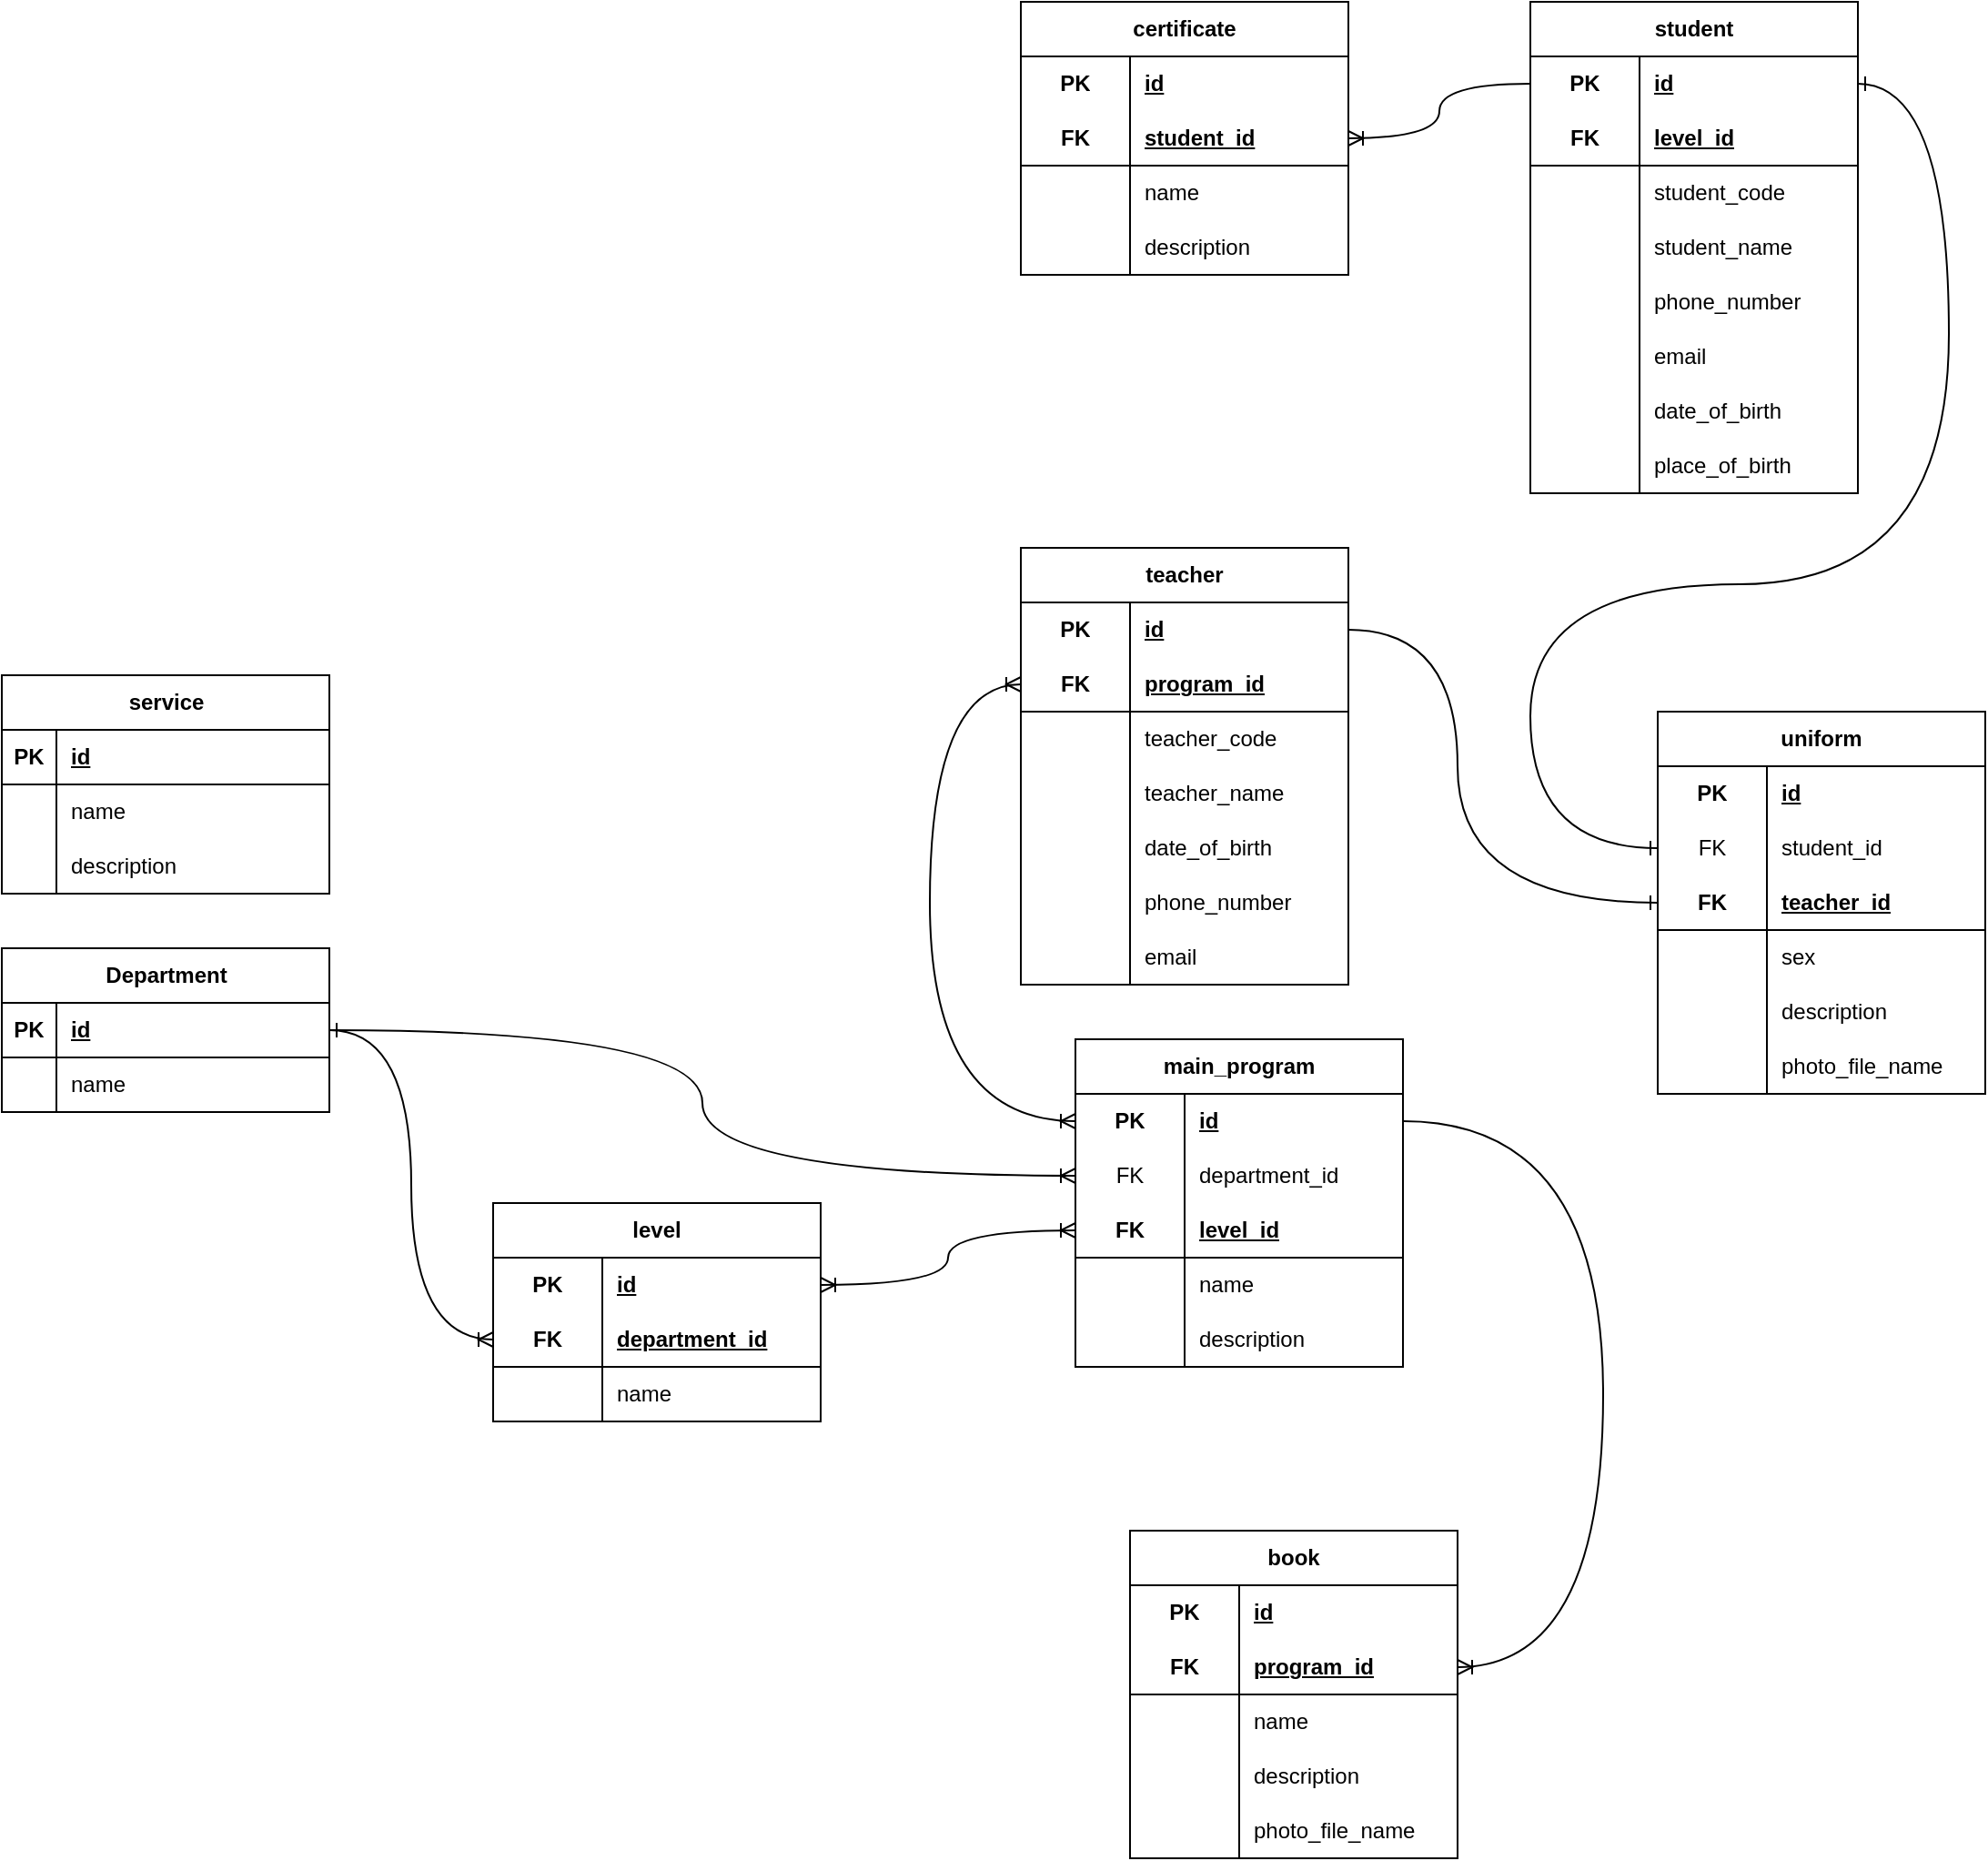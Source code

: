 <mxfile version="21.6.8" type="device">
  <diagram name="Page-1" id="y0yz9DbKpWR77viujBq3">
    <mxGraphModel dx="880" dy="1632" grid="1" gridSize="10" guides="1" tooltips="1" connect="1" arrows="1" fold="1" page="1" pageScale="1" pageWidth="850" pageHeight="1100" background="none" math="0" shadow="0">
      <root>
        <mxCell id="0" />
        <mxCell id="1" parent="0" />
        <mxCell id="EQfJL6m2BL5S4sJNzxss-1" value="Department" style="shape=table;startSize=30;container=1;collapsible=1;childLayout=tableLayout;fixedRows=1;rowLines=0;fontStyle=1;align=center;resizeLast=1;html=1;" parent="1" vertex="1">
          <mxGeometry x="30" y="120" width="180" height="90" as="geometry" />
        </mxCell>
        <mxCell id="EQfJL6m2BL5S4sJNzxss-2" value="" style="shape=tableRow;horizontal=0;startSize=0;swimlaneHead=0;swimlaneBody=0;fillColor=none;collapsible=0;dropTarget=0;points=[[0,0.5],[1,0.5]];portConstraint=eastwest;top=0;left=0;right=0;bottom=1;" parent="EQfJL6m2BL5S4sJNzxss-1" vertex="1">
          <mxGeometry y="30" width="180" height="30" as="geometry" />
        </mxCell>
        <mxCell id="EQfJL6m2BL5S4sJNzxss-3" value="PK" style="shape=partialRectangle;connectable=0;fillColor=none;top=0;left=0;bottom=0;right=0;fontStyle=1;overflow=hidden;whiteSpace=wrap;html=1;" parent="EQfJL6m2BL5S4sJNzxss-2" vertex="1">
          <mxGeometry width="30" height="30" as="geometry">
            <mxRectangle width="30" height="30" as="alternateBounds" />
          </mxGeometry>
        </mxCell>
        <mxCell id="EQfJL6m2BL5S4sJNzxss-4" value="id" style="shape=partialRectangle;connectable=0;fillColor=none;top=0;left=0;bottom=0;right=0;align=left;spacingLeft=6;fontStyle=5;overflow=hidden;whiteSpace=wrap;html=1;" parent="EQfJL6m2BL5S4sJNzxss-2" vertex="1">
          <mxGeometry x="30" width="150" height="30" as="geometry">
            <mxRectangle width="150" height="30" as="alternateBounds" />
          </mxGeometry>
        </mxCell>
        <mxCell id="EQfJL6m2BL5S4sJNzxss-5" value="" style="shape=tableRow;horizontal=0;startSize=0;swimlaneHead=0;swimlaneBody=0;fillColor=none;collapsible=0;dropTarget=0;points=[[0,0.5],[1,0.5]];portConstraint=eastwest;top=0;left=0;right=0;bottom=0;" parent="EQfJL6m2BL5S4sJNzxss-1" vertex="1">
          <mxGeometry y="60" width="180" height="30" as="geometry" />
        </mxCell>
        <mxCell id="EQfJL6m2BL5S4sJNzxss-6" value="" style="shape=partialRectangle;connectable=0;fillColor=none;top=0;left=0;bottom=0;right=0;editable=1;overflow=hidden;whiteSpace=wrap;html=1;" parent="EQfJL6m2BL5S4sJNzxss-5" vertex="1">
          <mxGeometry width="30" height="30" as="geometry">
            <mxRectangle width="30" height="30" as="alternateBounds" />
          </mxGeometry>
        </mxCell>
        <mxCell id="EQfJL6m2BL5S4sJNzxss-7" value="name" style="shape=partialRectangle;connectable=0;fillColor=none;top=0;left=0;bottom=0;right=0;align=left;spacingLeft=6;overflow=hidden;whiteSpace=wrap;html=1;" parent="EQfJL6m2BL5S4sJNzxss-5" vertex="1">
          <mxGeometry x="30" width="150" height="30" as="geometry">
            <mxRectangle width="150" height="30" as="alternateBounds" />
          </mxGeometry>
        </mxCell>
        <mxCell id="EQfJL6m2BL5S4sJNzxss-14" value="level" style="shape=table;startSize=30;container=1;collapsible=1;childLayout=tableLayout;fixedRows=1;rowLines=0;fontStyle=1;align=center;resizeLast=1;html=1;whiteSpace=wrap;" parent="1" vertex="1">
          <mxGeometry x="300" y="260" width="180" height="120" as="geometry" />
        </mxCell>
        <mxCell id="EQfJL6m2BL5S4sJNzxss-15" value="" style="shape=tableRow;horizontal=0;startSize=0;swimlaneHead=0;swimlaneBody=0;fillColor=none;collapsible=0;dropTarget=0;points=[[0,0.5],[1,0.5]];portConstraint=eastwest;top=0;left=0;right=0;bottom=0;html=1;" parent="EQfJL6m2BL5S4sJNzxss-14" vertex="1">
          <mxGeometry y="30" width="180" height="30" as="geometry" />
        </mxCell>
        <mxCell id="EQfJL6m2BL5S4sJNzxss-16" value="PK" style="shape=partialRectangle;connectable=0;fillColor=none;top=0;left=0;bottom=0;right=0;fontStyle=1;overflow=hidden;html=1;whiteSpace=wrap;" parent="EQfJL6m2BL5S4sJNzxss-15" vertex="1">
          <mxGeometry width="60" height="30" as="geometry">
            <mxRectangle width="60" height="30" as="alternateBounds" />
          </mxGeometry>
        </mxCell>
        <mxCell id="EQfJL6m2BL5S4sJNzxss-17" value="id" style="shape=partialRectangle;connectable=0;fillColor=none;top=0;left=0;bottom=0;right=0;align=left;spacingLeft=6;fontStyle=5;overflow=hidden;html=1;whiteSpace=wrap;" parent="EQfJL6m2BL5S4sJNzxss-15" vertex="1">
          <mxGeometry x="60" width="120" height="30" as="geometry">
            <mxRectangle width="120" height="30" as="alternateBounds" />
          </mxGeometry>
        </mxCell>
        <mxCell id="EQfJL6m2BL5S4sJNzxss-18" value="" style="shape=tableRow;horizontal=0;startSize=0;swimlaneHead=0;swimlaneBody=0;fillColor=none;collapsible=0;dropTarget=0;points=[[0,0.5],[1,0.5]];portConstraint=eastwest;top=0;left=0;right=0;bottom=1;html=1;" parent="EQfJL6m2BL5S4sJNzxss-14" vertex="1">
          <mxGeometry y="60" width="180" height="30" as="geometry" />
        </mxCell>
        <mxCell id="EQfJL6m2BL5S4sJNzxss-19" value="FK" style="shape=partialRectangle;connectable=0;fillColor=none;top=0;left=0;bottom=0;right=0;fontStyle=1;overflow=hidden;html=1;whiteSpace=wrap;" parent="EQfJL6m2BL5S4sJNzxss-18" vertex="1">
          <mxGeometry width="60" height="30" as="geometry">
            <mxRectangle width="60" height="30" as="alternateBounds" />
          </mxGeometry>
        </mxCell>
        <mxCell id="EQfJL6m2BL5S4sJNzxss-20" value="department_id" style="shape=partialRectangle;connectable=0;fillColor=none;top=0;left=0;bottom=0;right=0;align=left;spacingLeft=6;fontStyle=5;overflow=hidden;html=1;whiteSpace=wrap;" parent="EQfJL6m2BL5S4sJNzxss-18" vertex="1">
          <mxGeometry x="60" width="120" height="30" as="geometry">
            <mxRectangle width="120" height="30" as="alternateBounds" />
          </mxGeometry>
        </mxCell>
        <mxCell id="EQfJL6m2BL5S4sJNzxss-21" value="" style="shape=tableRow;horizontal=0;startSize=0;swimlaneHead=0;swimlaneBody=0;fillColor=none;collapsible=0;dropTarget=0;points=[[0,0.5],[1,0.5]];portConstraint=eastwest;top=0;left=0;right=0;bottom=0;html=1;" parent="EQfJL6m2BL5S4sJNzxss-14" vertex="1">
          <mxGeometry y="90" width="180" height="30" as="geometry" />
        </mxCell>
        <mxCell id="EQfJL6m2BL5S4sJNzxss-22" value="" style="shape=partialRectangle;connectable=0;fillColor=none;top=0;left=0;bottom=0;right=0;editable=1;overflow=hidden;html=1;whiteSpace=wrap;" parent="EQfJL6m2BL5S4sJNzxss-21" vertex="1">
          <mxGeometry width="60" height="30" as="geometry">
            <mxRectangle width="60" height="30" as="alternateBounds" />
          </mxGeometry>
        </mxCell>
        <mxCell id="EQfJL6m2BL5S4sJNzxss-23" value="name" style="shape=partialRectangle;connectable=0;fillColor=none;top=0;left=0;bottom=0;right=0;align=left;spacingLeft=6;overflow=hidden;html=1;whiteSpace=wrap;" parent="EQfJL6m2BL5S4sJNzxss-21" vertex="1">
          <mxGeometry x="60" width="120" height="30" as="geometry">
            <mxRectangle width="120" height="30" as="alternateBounds" />
          </mxGeometry>
        </mxCell>
        <mxCell id="EQfJL6m2BL5S4sJNzxss-30" value="main_program" style="shape=table;startSize=30;container=1;collapsible=1;childLayout=tableLayout;fixedRows=1;rowLines=0;fontStyle=1;align=center;resizeLast=1;html=1;whiteSpace=wrap;" parent="1" vertex="1">
          <mxGeometry x="620" y="170" width="180" height="180" as="geometry" />
        </mxCell>
        <mxCell id="EQfJL6m2BL5S4sJNzxss-31" value="" style="shape=tableRow;horizontal=0;startSize=0;swimlaneHead=0;swimlaneBody=0;fillColor=none;collapsible=0;dropTarget=0;points=[[0,0.5],[1,0.5]];portConstraint=eastwest;top=0;left=0;right=0;bottom=0;html=1;" parent="EQfJL6m2BL5S4sJNzxss-30" vertex="1">
          <mxGeometry y="30" width="180" height="30" as="geometry" />
        </mxCell>
        <mxCell id="EQfJL6m2BL5S4sJNzxss-32" value="PK" style="shape=partialRectangle;connectable=0;fillColor=none;top=0;left=0;bottom=0;right=0;fontStyle=1;overflow=hidden;html=1;whiteSpace=wrap;" parent="EQfJL6m2BL5S4sJNzxss-31" vertex="1">
          <mxGeometry width="60" height="30" as="geometry">
            <mxRectangle width="60" height="30" as="alternateBounds" />
          </mxGeometry>
        </mxCell>
        <mxCell id="EQfJL6m2BL5S4sJNzxss-33" value="id" style="shape=partialRectangle;connectable=0;fillColor=none;top=0;left=0;bottom=0;right=0;align=left;spacingLeft=6;fontStyle=5;overflow=hidden;html=1;whiteSpace=wrap;" parent="EQfJL6m2BL5S4sJNzxss-31" vertex="1">
          <mxGeometry x="60" width="120" height="30" as="geometry">
            <mxRectangle width="120" height="30" as="alternateBounds" />
          </mxGeometry>
        </mxCell>
        <mxCell id="m1WUDTuHE96rNxxhWeQv-15" value="" style="shape=tableRow;horizontal=0;startSize=0;swimlaneHead=0;swimlaneBody=0;fillColor=none;collapsible=0;dropTarget=0;points=[[0,0.5],[1,0.5]];portConstraint=eastwest;top=0;left=0;right=0;bottom=0;" vertex="1" parent="EQfJL6m2BL5S4sJNzxss-30">
          <mxGeometry y="60" width="180" height="30" as="geometry" />
        </mxCell>
        <mxCell id="m1WUDTuHE96rNxxhWeQv-16" value="FK" style="shape=partialRectangle;connectable=0;fillColor=none;top=0;left=0;bottom=0;right=0;fontStyle=0;overflow=hidden;whiteSpace=wrap;html=1;" vertex="1" parent="m1WUDTuHE96rNxxhWeQv-15">
          <mxGeometry width="60" height="30" as="geometry">
            <mxRectangle width="60" height="30" as="alternateBounds" />
          </mxGeometry>
        </mxCell>
        <mxCell id="m1WUDTuHE96rNxxhWeQv-17" value="department_id" style="shape=partialRectangle;connectable=0;fillColor=none;top=0;left=0;bottom=0;right=0;align=left;spacingLeft=6;fontStyle=0;overflow=hidden;whiteSpace=wrap;html=1;" vertex="1" parent="m1WUDTuHE96rNxxhWeQv-15">
          <mxGeometry x="60" width="120" height="30" as="geometry">
            <mxRectangle width="120" height="30" as="alternateBounds" />
          </mxGeometry>
        </mxCell>
        <mxCell id="EQfJL6m2BL5S4sJNzxss-34" value="" style="shape=tableRow;horizontal=0;startSize=0;swimlaneHead=0;swimlaneBody=0;fillColor=none;collapsible=0;dropTarget=0;points=[[0,0.5],[1,0.5]];portConstraint=eastwest;top=0;left=0;right=0;bottom=1;html=1;" parent="EQfJL6m2BL5S4sJNzxss-30" vertex="1">
          <mxGeometry y="90" width="180" height="30" as="geometry" />
        </mxCell>
        <mxCell id="EQfJL6m2BL5S4sJNzxss-35" value="FK" style="shape=partialRectangle;connectable=0;fillColor=none;top=0;left=0;bottom=0;right=0;fontStyle=1;overflow=hidden;html=1;whiteSpace=wrap;" parent="EQfJL6m2BL5S4sJNzxss-34" vertex="1">
          <mxGeometry width="60" height="30" as="geometry">
            <mxRectangle width="60" height="30" as="alternateBounds" />
          </mxGeometry>
        </mxCell>
        <mxCell id="EQfJL6m2BL5S4sJNzxss-36" value="level_id" style="shape=partialRectangle;connectable=0;fillColor=none;top=0;left=0;bottom=0;right=0;align=left;spacingLeft=6;fontStyle=5;overflow=hidden;html=1;whiteSpace=wrap;" parent="EQfJL6m2BL5S4sJNzxss-34" vertex="1">
          <mxGeometry x="60" width="120" height="30" as="geometry">
            <mxRectangle width="120" height="30" as="alternateBounds" />
          </mxGeometry>
        </mxCell>
        <mxCell id="EQfJL6m2BL5S4sJNzxss-37" value="" style="shape=tableRow;horizontal=0;startSize=0;swimlaneHead=0;swimlaneBody=0;fillColor=none;collapsible=0;dropTarget=0;points=[[0,0.5],[1,0.5]];portConstraint=eastwest;top=0;left=0;right=0;bottom=0;html=1;" parent="EQfJL6m2BL5S4sJNzxss-30" vertex="1">
          <mxGeometry y="120" width="180" height="30" as="geometry" />
        </mxCell>
        <mxCell id="EQfJL6m2BL5S4sJNzxss-38" value="" style="shape=partialRectangle;connectable=0;fillColor=none;top=0;left=0;bottom=0;right=0;editable=1;overflow=hidden;html=1;whiteSpace=wrap;" parent="EQfJL6m2BL5S4sJNzxss-37" vertex="1">
          <mxGeometry width="60" height="30" as="geometry">
            <mxRectangle width="60" height="30" as="alternateBounds" />
          </mxGeometry>
        </mxCell>
        <mxCell id="EQfJL6m2BL5S4sJNzxss-39" value="name" style="shape=partialRectangle;connectable=0;fillColor=none;top=0;left=0;bottom=0;right=0;align=left;spacingLeft=6;overflow=hidden;html=1;whiteSpace=wrap;" parent="EQfJL6m2BL5S4sJNzxss-37" vertex="1">
          <mxGeometry x="60" width="120" height="30" as="geometry">
            <mxRectangle width="120" height="30" as="alternateBounds" />
          </mxGeometry>
        </mxCell>
        <mxCell id="EQfJL6m2BL5S4sJNzxss-40" value="" style="shape=tableRow;horizontal=0;startSize=0;swimlaneHead=0;swimlaneBody=0;fillColor=none;collapsible=0;dropTarget=0;points=[[0,0.5],[1,0.5]];portConstraint=eastwest;top=0;left=0;right=0;bottom=0;html=1;" parent="EQfJL6m2BL5S4sJNzxss-30" vertex="1">
          <mxGeometry y="150" width="180" height="30" as="geometry" />
        </mxCell>
        <mxCell id="EQfJL6m2BL5S4sJNzxss-41" value="" style="shape=partialRectangle;connectable=0;fillColor=none;top=0;left=0;bottom=0;right=0;editable=1;overflow=hidden;html=1;whiteSpace=wrap;" parent="EQfJL6m2BL5S4sJNzxss-40" vertex="1">
          <mxGeometry width="60" height="30" as="geometry">
            <mxRectangle width="60" height="30" as="alternateBounds" />
          </mxGeometry>
        </mxCell>
        <mxCell id="EQfJL6m2BL5S4sJNzxss-42" value="description" style="shape=partialRectangle;connectable=0;fillColor=none;top=0;left=0;bottom=0;right=0;align=left;spacingLeft=6;overflow=hidden;html=1;whiteSpace=wrap;" parent="EQfJL6m2BL5S4sJNzxss-40" vertex="1">
          <mxGeometry x="60" width="120" height="30" as="geometry">
            <mxRectangle width="120" height="30" as="alternateBounds" />
          </mxGeometry>
        </mxCell>
        <mxCell id="EQfJL6m2BL5S4sJNzxss-43" style="edgeStyle=orthogonalEdgeStyle;rounded=0;orthogonalLoop=1;jettySize=auto;html=1;entryX=0;entryY=0.5;entryDx=0;entryDy=0;endArrow=ERoneToMany;endFill=0;startArrow=ERoneToMany;startFill=0;curved=1;" parent="1" source="EQfJL6m2BL5S4sJNzxss-15" target="EQfJL6m2BL5S4sJNzxss-34" edge="1">
          <mxGeometry relative="1" as="geometry" />
        </mxCell>
        <mxCell id="EQfJL6m2BL5S4sJNzxss-44" style="edgeStyle=orthogonalEdgeStyle;rounded=0;orthogonalLoop=1;jettySize=auto;html=1;entryX=0;entryY=0.5;entryDx=0;entryDy=0;curved=1;endArrow=ERoneToMany;endFill=0;" parent="1" source="EQfJL6m2BL5S4sJNzxss-2" target="EQfJL6m2BL5S4sJNzxss-18" edge="1">
          <mxGeometry relative="1" as="geometry" />
        </mxCell>
        <mxCell id="EQfJL6m2BL5S4sJNzxss-45" value="book" style="shape=table;startSize=30;container=1;collapsible=1;childLayout=tableLayout;fixedRows=1;rowLines=0;fontStyle=1;align=center;resizeLast=1;html=1;whiteSpace=wrap;" parent="1" vertex="1">
          <mxGeometry x="650" y="440" width="180" height="180" as="geometry" />
        </mxCell>
        <mxCell id="EQfJL6m2BL5S4sJNzxss-46" value="" style="shape=tableRow;horizontal=0;startSize=0;swimlaneHead=0;swimlaneBody=0;fillColor=none;collapsible=0;dropTarget=0;points=[[0,0.5],[1,0.5]];portConstraint=eastwest;top=0;left=0;right=0;bottom=0;html=1;" parent="EQfJL6m2BL5S4sJNzxss-45" vertex="1">
          <mxGeometry y="30" width="180" height="30" as="geometry" />
        </mxCell>
        <mxCell id="EQfJL6m2BL5S4sJNzxss-47" value="PK" style="shape=partialRectangle;connectable=0;fillColor=none;top=0;left=0;bottom=0;right=0;fontStyle=1;overflow=hidden;html=1;whiteSpace=wrap;" parent="EQfJL6m2BL5S4sJNzxss-46" vertex="1">
          <mxGeometry width="60" height="30" as="geometry">
            <mxRectangle width="60" height="30" as="alternateBounds" />
          </mxGeometry>
        </mxCell>
        <mxCell id="EQfJL6m2BL5S4sJNzxss-48" value="id" style="shape=partialRectangle;connectable=0;fillColor=none;top=0;left=0;bottom=0;right=0;align=left;spacingLeft=6;fontStyle=5;overflow=hidden;html=1;whiteSpace=wrap;" parent="EQfJL6m2BL5S4sJNzxss-46" vertex="1">
          <mxGeometry x="60" width="120" height="30" as="geometry">
            <mxRectangle width="120" height="30" as="alternateBounds" />
          </mxGeometry>
        </mxCell>
        <mxCell id="EQfJL6m2BL5S4sJNzxss-49" value="" style="shape=tableRow;horizontal=0;startSize=0;swimlaneHead=0;swimlaneBody=0;fillColor=none;collapsible=0;dropTarget=0;points=[[0,0.5],[1,0.5]];portConstraint=eastwest;top=0;left=0;right=0;bottom=1;html=1;" parent="EQfJL6m2BL5S4sJNzxss-45" vertex="1">
          <mxGeometry y="60" width="180" height="30" as="geometry" />
        </mxCell>
        <mxCell id="EQfJL6m2BL5S4sJNzxss-50" value="FK" style="shape=partialRectangle;connectable=0;fillColor=none;top=0;left=0;bottom=0;right=0;fontStyle=1;overflow=hidden;html=1;whiteSpace=wrap;" parent="EQfJL6m2BL5S4sJNzxss-49" vertex="1">
          <mxGeometry width="60" height="30" as="geometry">
            <mxRectangle width="60" height="30" as="alternateBounds" />
          </mxGeometry>
        </mxCell>
        <mxCell id="EQfJL6m2BL5S4sJNzxss-51" value="program_id" style="shape=partialRectangle;connectable=0;fillColor=none;top=0;left=0;bottom=0;right=0;align=left;spacingLeft=6;fontStyle=5;overflow=hidden;html=1;whiteSpace=wrap;" parent="EQfJL6m2BL5S4sJNzxss-49" vertex="1">
          <mxGeometry x="60" width="120" height="30" as="geometry">
            <mxRectangle width="120" height="30" as="alternateBounds" />
          </mxGeometry>
        </mxCell>
        <mxCell id="EQfJL6m2BL5S4sJNzxss-52" value="" style="shape=tableRow;horizontal=0;startSize=0;swimlaneHead=0;swimlaneBody=0;fillColor=none;collapsible=0;dropTarget=0;points=[[0,0.5],[1,0.5]];portConstraint=eastwest;top=0;left=0;right=0;bottom=0;html=1;" parent="EQfJL6m2BL5S4sJNzxss-45" vertex="1">
          <mxGeometry y="90" width="180" height="30" as="geometry" />
        </mxCell>
        <mxCell id="EQfJL6m2BL5S4sJNzxss-53" value="" style="shape=partialRectangle;connectable=0;fillColor=none;top=0;left=0;bottom=0;right=0;editable=1;overflow=hidden;html=1;whiteSpace=wrap;" parent="EQfJL6m2BL5S4sJNzxss-52" vertex="1">
          <mxGeometry width="60" height="30" as="geometry">
            <mxRectangle width="60" height="30" as="alternateBounds" />
          </mxGeometry>
        </mxCell>
        <mxCell id="EQfJL6m2BL5S4sJNzxss-54" value="name" style="shape=partialRectangle;connectable=0;fillColor=none;top=0;left=0;bottom=0;right=0;align=left;spacingLeft=6;overflow=hidden;html=1;whiteSpace=wrap;" parent="EQfJL6m2BL5S4sJNzxss-52" vertex="1">
          <mxGeometry x="60" width="120" height="30" as="geometry">
            <mxRectangle width="120" height="30" as="alternateBounds" />
          </mxGeometry>
        </mxCell>
        <mxCell id="EQfJL6m2BL5S4sJNzxss-55" value="" style="shape=tableRow;horizontal=0;startSize=0;swimlaneHead=0;swimlaneBody=0;fillColor=none;collapsible=0;dropTarget=0;points=[[0,0.5],[1,0.5]];portConstraint=eastwest;top=0;left=0;right=0;bottom=0;html=1;" parent="EQfJL6m2BL5S4sJNzxss-45" vertex="1">
          <mxGeometry y="120" width="180" height="30" as="geometry" />
        </mxCell>
        <mxCell id="EQfJL6m2BL5S4sJNzxss-56" value="" style="shape=partialRectangle;connectable=0;fillColor=none;top=0;left=0;bottom=0;right=0;editable=1;overflow=hidden;html=1;whiteSpace=wrap;" parent="EQfJL6m2BL5S4sJNzxss-55" vertex="1">
          <mxGeometry width="60" height="30" as="geometry">
            <mxRectangle width="60" height="30" as="alternateBounds" />
          </mxGeometry>
        </mxCell>
        <mxCell id="EQfJL6m2BL5S4sJNzxss-57" value="description" style="shape=partialRectangle;connectable=0;fillColor=none;top=0;left=0;bottom=0;right=0;align=left;spacingLeft=6;overflow=hidden;html=1;whiteSpace=wrap;" parent="EQfJL6m2BL5S4sJNzxss-55" vertex="1">
          <mxGeometry x="60" width="120" height="30" as="geometry">
            <mxRectangle width="120" height="30" as="alternateBounds" />
          </mxGeometry>
        </mxCell>
        <mxCell id="EQfJL6m2BL5S4sJNzxss-62" value="" style="shape=tableRow;horizontal=0;startSize=0;swimlaneHead=0;swimlaneBody=0;fillColor=none;collapsible=0;dropTarget=0;points=[[0,0.5],[1,0.5]];portConstraint=eastwest;top=0;left=0;right=0;bottom=0;html=1;" parent="EQfJL6m2BL5S4sJNzxss-45" vertex="1">
          <mxGeometry y="150" width="180" height="30" as="geometry" />
        </mxCell>
        <mxCell id="EQfJL6m2BL5S4sJNzxss-63" value="" style="shape=partialRectangle;connectable=0;fillColor=none;top=0;left=0;bottom=0;right=0;editable=1;overflow=hidden;html=1;whiteSpace=wrap;" parent="EQfJL6m2BL5S4sJNzxss-62" vertex="1">
          <mxGeometry width="60" height="30" as="geometry">
            <mxRectangle width="60" height="30" as="alternateBounds" />
          </mxGeometry>
        </mxCell>
        <mxCell id="EQfJL6m2BL5S4sJNzxss-64" value="photo_file_name" style="shape=partialRectangle;connectable=0;fillColor=none;top=0;left=0;bottom=0;right=0;align=left;spacingLeft=6;overflow=hidden;html=1;whiteSpace=wrap;" parent="EQfJL6m2BL5S4sJNzxss-62" vertex="1">
          <mxGeometry x="60" width="120" height="30" as="geometry">
            <mxRectangle width="120" height="30" as="alternateBounds" />
          </mxGeometry>
        </mxCell>
        <mxCell id="EQfJL6m2BL5S4sJNzxss-65" value="teacher" style="shape=table;startSize=30;container=1;collapsible=1;childLayout=tableLayout;fixedRows=1;rowLines=0;fontStyle=1;align=center;resizeLast=1;html=1;whiteSpace=wrap;" parent="1" vertex="1">
          <mxGeometry x="590" y="-100" width="180" height="240" as="geometry" />
        </mxCell>
        <mxCell id="EQfJL6m2BL5S4sJNzxss-66" value="" style="shape=tableRow;horizontal=0;startSize=0;swimlaneHead=0;swimlaneBody=0;fillColor=none;collapsible=0;dropTarget=0;points=[[0,0.5],[1,0.5]];portConstraint=eastwest;top=0;left=0;right=0;bottom=0;html=1;" parent="EQfJL6m2BL5S4sJNzxss-65" vertex="1">
          <mxGeometry y="30" width="180" height="30" as="geometry" />
        </mxCell>
        <mxCell id="EQfJL6m2BL5S4sJNzxss-67" value="PK" style="shape=partialRectangle;connectable=0;fillColor=none;top=0;left=0;bottom=0;right=0;fontStyle=1;overflow=hidden;html=1;whiteSpace=wrap;" parent="EQfJL6m2BL5S4sJNzxss-66" vertex="1">
          <mxGeometry width="60" height="30" as="geometry">
            <mxRectangle width="60" height="30" as="alternateBounds" />
          </mxGeometry>
        </mxCell>
        <mxCell id="EQfJL6m2BL5S4sJNzxss-68" value="id" style="shape=partialRectangle;connectable=0;fillColor=none;top=0;left=0;bottom=0;right=0;align=left;spacingLeft=6;fontStyle=5;overflow=hidden;html=1;whiteSpace=wrap;" parent="EQfJL6m2BL5S4sJNzxss-66" vertex="1">
          <mxGeometry x="60" width="120" height="30" as="geometry">
            <mxRectangle width="120" height="30" as="alternateBounds" />
          </mxGeometry>
        </mxCell>
        <mxCell id="EQfJL6m2BL5S4sJNzxss-69" value="" style="shape=tableRow;horizontal=0;startSize=0;swimlaneHead=0;swimlaneBody=0;fillColor=none;collapsible=0;dropTarget=0;points=[[0,0.5],[1,0.5]];portConstraint=eastwest;top=0;left=0;right=0;bottom=1;html=1;" parent="EQfJL6m2BL5S4sJNzxss-65" vertex="1">
          <mxGeometry y="60" width="180" height="30" as="geometry" />
        </mxCell>
        <mxCell id="EQfJL6m2BL5S4sJNzxss-70" value="FK" style="shape=partialRectangle;connectable=0;fillColor=none;top=0;left=0;bottom=0;right=0;fontStyle=1;overflow=hidden;html=1;whiteSpace=wrap;" parent="EQfJL6m2BL5S4sJNzxss-69" vertex="1">
          <mxGeometry width="60" height="30" as="geometry">
            <mxRectangle width="60" height="30" as="alternateBounds" />
          </mxGeometry>
        </mxCell>
        <mxCell id="EQfJL6m2BL5S4sJNzxss-71" value="program_id" style="shape=partialRectangle;connectable=0;fillColor=none;top=0;left=0;bottom=0;right=0;align=left;spacingLeft=6;fontStyle=5;overflow=hidden;html=1;whiteSpace=wrap;" parent="EQfJL6m2BL5S4sJNzxss-69" vertex="1">
          <mxGeometry x="60" width="120" height="30" as="geometry">
            <mxRectangle width="120" height="30" as="alternateBounds" />
          </mxGeometry>
        </mxCell>
        <mxCell id="EQfJL6m2BL5S4sJNzxss-72" value="" style="shape=tableRow;horizontal=0;startSize=0;swimlaneHead=0;swimlaneBody=0;fillColor=none;collapsible=0;dropTarget=0;points=[[0,0.5],[1,0.5]];portConstraint=eastwest;top=0;left=0;right=0;bottom=0;html=1;" parent="EQfJL6m2BL5S4sJNzxss-65" vertex="1">
          <mxGeometry y="90" width="180" height="30" as="geometry" />
        </mxCell>
        <mxCell id="EQfJL6m2BL5S4sJNzxss-73" value="" style="shape=partialRectangle;connectable=0;fillColor=none;top=0;left=0;bottom=0;right=0;editable=1;overflow=hidden;html=1;whiteSpace=wrap;" parent="EQfJL6m2BL5S4sJNzxss-72" vertex="1">
          <mxGeometry width="60" height="30" as="geometry">
            <mxRectangle width="60" height="30" as="alternateBounds" />
          </mxGeometry>
        </mxCell>
        <mxCell id="EQfJL6m2BL5S4sJNzxss-74" value="teacher_code" style="shape=partialRectangle;connectable=0;fillColor=none;top=0;left=0;bottom=0;right=0;align=left;spacingLeft=6;overflow=hidden;html=1;whiteSpace=wrap;" parent="EQfJL6m2BL5S4sJNzxss-72" vertex="1">
          <mxGeometry x="60" width="120" height="30" as="geometry">
            <mxRectangle width="120" height="30" as="alternateBounds" />
          </mxGeometry>
        </mxCell>
        <mxCell id="EQfJL6m2BL5S4sJNzxss-75" value="" style="shape=tableRow;horizontal=0;startSize=0;swimlaneHead=0;swimlaneBody=0;fillColor=none;collapsible=0;dropTarget=0;points=[[0,0.5],[1,0.5]];portConstraint=eastwest;top=0;left=0;right=0;bottom=0;html=1;" parent="EQfJL6m2BL5S4sJNzxss-65" vertex="1">
          <mxGeometry y="120" width="180" height="30" as="geometry" />
        </mxCell>
        <mxCell id="EQfJL6m2BL5S4sJNzxss-76" value="" style="shape=partialRectangle;connectable=0;fillColor=none;top=0;left=0;bottom=0;right=0;editable=1;overflow=hidden;html=1;whiteSpace=wrap;" parent="EQfJL6m2BL5S4sJNzxss-75" vertex="1">
          <mxGeometry width="60" height="30" as="geometry">
            <mxRectangle width="60" height="30" as="alternateBounds" />
          </mxGeometry>
        </mxCell>
        <mxCell id="EQfJL6m2BL5S4sJNzxss-77" value="teacher_name" style="shape=partialRectangle;connectable=0;fillColor=none;top=0;left=0;bottom=0;right=0;align=left;spacingLeft=6;overflow=hidden;html=1;whiteSpace=wrap;" parent="EQfJL6m2BL5S4sJNzxss-75" vertex="1">
          <mxGeometry x="60" width="120" height="30" as="geometry">
            <mxRectangle width="120" height="30" as="alternateBounds" />
          </mxGeometry>
        </mxCell>
        <mxCell id="EQfJL6m2BL5S4sJNzxss-159" value="" style="shape=tableRow;horizontal=0;startSize=0;swimlaneHead=0;swimlaneBody=0;fillColor=none;collapsible=0;dropTarget=0;points=[[0,0.5],[1,0.5]];portConstraint=eastwest;top=0;left=0;right=0;bottom=0;html=1;" parent="EQfJL6m2BL5S4sJNzxss-65" vertex="1">
          <mxGeometry y="150" width="180" height="30" as="geometry" />
        </mxCell>
        <mxCell id="EQfJL6m2BL5S4sJNzxss-160" value="" style="shape=partialRectangle;connectable=0;fillColor=none;top=0;left=0;bottom=0;right=0;editable=1;overflow=hidden;html=1;whiteSpace=wrap;" parent="EQfJL6m2BL5S4sJNzxss-159" vertex="1">
          <mxGeometry width="60" height="30" as="geometry">
            <mxRectangle width="60" height="30" as="alternateBounds" />
          </mxGeometry>
        </mxCell>
        <mxCell id="EQfJL6m2BL5S4sJNzxss-161" value="date_of_birth" style="shape=partialRectangle;connectable=0;fillColor=none;top=0;left=0;bottom=0;right=0;align=left;spacingLeft=6;overflow=hidden;html=1;whiteSpace=wrap;" parent="EQfJL6m2BL5S4sJNzxss-159" vertex="1">
          <mxGeometry x="60" width="120" height="30" as="geometry">
            <mxRectangle width="120" height="30" as="alternateBounds" />
          </mxGeometry>
        </mxCell>
        <mxCell id="EQfJL6m2BL5S4sJNzxss-162" value="" style="shape=tableRow;horizontal=0;startSize=0;swimlaneHead=0;swimlaneBody=0;fillColor=none;collapsible=0;dropTarget=0;points=[[0,0.5],[1,0.5]];portConstraint=eastwest;top=0;left=0;right=0;bottom=0;html=1;" parent="EQfJL6m2BL5S4sJNzxss-65" vertex="1">
          <mxGeometry y="180" width="180" height="30" as="geometry" />
        </mxCell>
        <mxCell id="EQfJL6m2BL5S4sJNzxss-163" value="" style="shape=partialRectangle;connectable=0;fillColor=none;top=0;left=0;bottom=0;right=0;editable=1;overflow=hidden;html=1;whiteSpace=wrap;" parent="EQfJL6m2BL5S4sJNzxss-162" vertex="1">
          <mxGeometry width="60" height="30" as="geometry">
            <mxRectangle width="60" height="30" as="alternateBounds" />
          </mxGeometry>
        </mxCell>
        <mxCell id="EQfJL6m2BL5S4sJNzxss-164" value="phone_number" style="shape=partialRectangle;connectable=0;fillColor=none;top=0;left=0;bottom=0;right=0;align=left;spacingLeft=6;overflow=hidden;html=1;whiteSpace=wrap;" parent="EQfJL6m2BL5S4sJNzxss-162" vertex="1">
          <mxGeometry x="60" width="120" height="30" as="geometry">
            <mxRectangle width="120" height="30" as="alternateBounds" />
          </mxGeometry>
        </mxCell>
        <mxCell id="EQfJL6m2BL5S4sJNzxss-165" value="" style="shape=tableRow;horizontal=0;startSize=0;swimlaneHead=0;swimlaneBody=0;fillColor=none;collapsible=0;dropTarget=0;points=[[0,0.5],[1,0.5]];portConstraint=eastwest;top=0;left=0;right=0;bottom=0;html=1;" parent="EQfJL6m2BL5S4sJNzxss-65" vertex="1">
          <mxGeometry y="210" width="180" height="30" as="geometry" />
        </mxCell>
        <mxCell id="EQfJL6m2BL5S4sJNzxss-166" value="" style="shape=partialRectangle;connectable=0;fillColor=none;top=0;left=0;bottom=0;right=0;editable=1;overflow=hidden;html=1;whiteSpace=wrap;" parent="EQfJL6m2BL5S4sJNzxss-165" vertex="1">
          <mxGeometry width="60" height="30" as="geometry">
            <mxRectangle width="60" height="30" as="alternateBounds" />
          </mxGeometry>
        </mxCell>
        <mxCell id="EQfJL6m2BL5S4sJNzxss-167" value="email" style="shape=partialRectangle;connectable=0;fillColor=none;top=0;left=0;bottom=0;right=0;align=left;spacingLeft=6;overflow=hidden;html=1;whiteSpace=wrap;" parent="EQfJL6m2BL5S4sJNzxss-165" vertex="1">
          <mxGeometry x="60" width="120" height="30" as="geometry">
            <mxRectangle width="120" height="30" as="alternateBounds" />
          </mxGeometry>
        </mxCell>
        <mxCell id="EQfJL6m2BL5S4sJNzxss-80" value="uniform" style="shape=table;startSize=30;container=1;collapsible=1;childLayout=tableLayout;fixedRows=1;rowLines=0;fontStyle=1;align=center;resizeLast=1;html=1;whiteSpace=wrap;" parent="1" vertex="1">
          <mxGeometry x="940" y="-10" width="180" height="210" as="geometry" />
        </mxCell>
        <mxCell id="EQfJL6m2BL5S4sJNzxss-81" value="" style="shape=tableRow;horizontal=0;startSize=0;swimlaneHead=0;swimlaneBody=0;fillColor=none;collapsible=0;dropTarget=0;points=[[0,0.5],[1,0.5]];portConstraint=eastwest;top=0;left=0;right=0;bottom=0;html=1;" parent="EQfJL6m2BL5S4sJNzxss-80" vertex="1">
          <mxGeometry y="30" width="180" height="30" as="geometry" />
        </mxCell>
        <mxCell id="EQfJL6m2BL5S4sJNzxss-82" value="PK" style="shape=partialRectangle;connectable=0;fillColor=none;top=0;left=0;bottom=0;right=0;fontStyle=1;overflow=hidden;html=1;whiteSpace=wrap;" parent="EQfJL6m2BL5S4sJNzxss-81" vertex="1">
          <mxGeometry width="60" height="30" as="geometry">
            <mxRectangle width="60" height="30" as="alternateBounds" />
          </mxGeometry>
        </mxCell>
        <mxCell id="EQfJL6m2BL5S4sJNzxss-83" value="id" style="shape=partialRectangle;connectable=0;fillColor=none;top=0;left=0;bottom=0;right=0;align=left;spacingLeft=6;fontStyle=5;overflow=hidden;html=1;whiteSpace=wrap;" parent="EQfJL6m2BL5S4sJNzxss-81" vertex="1">
          <mxGeometry x="60" width="120" height="30" as="geometry">
            <mxRectangle width="120" height="30" as="alternateBounds" />
          </mxGeometry>
        </mxCell>
        <mxCell id="EQfJL6m2BL5S4sJNzxss-97" value="" style="shape=tableRow;horizontal=0;startSize=0;swimlaneHead=0;swimlaneBody=0;fillColor=none;collapsible=0;dropTarget=0;points=[[0,0.5],[1,0.5]];portConstraint=eastwest;top=0;left=0;right=0;bottom=0;" parent="EQfJL6m2BL5S4sJNzxss-80" vertex="1">
          <mxGeometry y="60" width="180" height="30" as="geometry" />
        </mxCell>
        <mxCell id="EQfJL6m2BL5S4sJNzxss-98" value="FK" style="shape=partialRectangle;connectable=0;fillColor=none;top=0;left=0;bottom=0;right=0;fontStyle=0;overflow=hidden;whiteSpace=wrap;html=1;" parent="EQfJL6m2BL5S4sJNzxss-97" vertex="1">
          <mxGeometry width="60" height="30" as="geometry">
            <mxRectangle width="60" height="30" as="alternateBounds" />
          </mxGeometry>
        </mxCell>
        <mxCell id="EQfJL6m2BL5S4sJNzxss-99" value="student_id" style="shape=partialRectangle;connectable=0;fillColor=none;top=0;left=0;bottom=0;right=0;align=left;spacingLeft=6;fontStyle=0;overflow=hidden;whiteSpace=wrap;html=1;" parent="EQfJL6m2BL5S4sJNzxss-97" vertex="1">
          <mxGeometry x="60" width="120" height="30" as="geometry">
            <mxRectangle width="120" height="30" as="alternateBounds" />
          </mxGeometry>
        </mxCell>
        <mxCell id="EQfJL6m2BL5S4sJNzxss-84" value="" style="shape=tableRow;horizontal=0;startSize=0;swimlaneHead=0;swimlaneBody=0;fillColor=none;collapsible=0;dropTarget=0;points=[[0,0.5],[1,0.5]];portConstraint=eastwest;top=0;left=0;right=0;bottom=1;html=1;" parent="EQfJL6m2BL5S4sJNzxss-80" vertex="1">
          <mxGeometry y="90" width="180" height="30" as="geometry" />
        </mxCell>
        <mxCell id="EQfJL6m2BL5S4sJNzxss-85" value="FK" style="shape=partialRectangle;connectable=0;fillColor=none;top=0;left=0;bottom=0;right=0;fontStyle=1;overflow=hidden;html=1;whiteSpace=wrap;" parent="EQfJL6m2BL5S4sJNzxss-84" vertex="1">
          <mxGeometry width="60" height="30" as="geometry">
            <mxRectangle width="60" height="30" as="alternateBounds" />
          </mxGeometry>
        </mxCell>
        <mxCell id="EQfJL6m2BL5S4sJNzxss-86" value="teacher_id" style="shape=partialRectangle;connectable=0;fillColor=none;top=0;left=0;bottom=0;right=0;align=left;spacingLeft=6;fontStyle=5;overflow=hidden;html=1;whiteSpace=wrap;" parent="EQfJL6m2BL5S4sJNzxss-84" vertex="1">
          <mxGeometry x="60" width="120" height="30" as="geometry">
            <mxRectangle width="120" height="30" as="alternateBounds" />
          </mxGeometry>
        </mxCell>
        <mxCell id="EQfJL6m2BL5S4sJNzxss-87" value="" style="shape=tableRow;horizontal=0;startSize=0;swimlaneHead=0;swimlaneBody=0;fillColor=none;collapsible=0;dropTarget=0;points=[[0,0.5],[1,0.5]];portConstraint=eastwest;top=0;left=0;right=0;bottom=0;html=1;" parent="EQfJL6m2BL5S4sJNzxss-80" vertex="1">
          <mxGeometry y="120" width="180" height="30" as="geometry" />
        </mxCell>
        <mxCell id="EQfJL6m2BL5S4sJNzxss-88" value="" style="shape=partialRectangle;connectable=0;fillColor=none;top=0;left=0;bottom=0;right=0;editable=1;overflow=hidden;html=1;whiteSpace=wrap;" parent="EQfJL6m2BL5S4sJNzxss-87" vertex="1">
          <mxGeometry width="60" height="30" as="geometry">
            <mxRectangle width="60" height="30" as="alternateBounds" />
          </mxGeometry>
        </mxCell>
        <mxCell id="EQfJL6m2BL5S4sJNzxss-89" value="sex" style="shape=partialRectangle;connectable=0;fillColor=none;top=0;left=0;bottom=0;right=0;align=left;spacingLeft=6;overflow=hidden;html=1;whiteSpace=wrap;" parent="EQfJL6m2BL5S4sJNzxss-87" vertex="1">
          <mxGeometry x="60" width="120" height="30" as="geometry">
            <mxRectangle width="120" height="30" as="alternateBounds" />
          </mxGeometry>
        </mxCell>
        <mxCell id="EQfJL6m2BL5S4sJNzxss-90" value="" style="shape=tableRow;horizontal=0;startSize=0;swimlaneHead=0;swimlaneBody=0;fillColor=none;collapsible=0;dropTarget=0;points=[[0,0.5],[1,0.5]];portConstraint=eastwest;top=0;left=0;right=0;bottom=0;html=1;" parent="EQfJL6m2BL5S4sJNzxss-80" vertex="1">
          <mxGeometry y="150" width="180" height="30" as="geometry" />
        </mxCell>
        <mxCell id="EQfJL6m2BL5S4sJNzxss-91" value="" style="shape=partialRectangle;connectable=0;fillColor=none;top=0;left=0;bottom=0;right=0;editable=1;overflow=hidden;html=1;whiteSpace=wrap;" parent="EQfJL6m2BL5S4sJNzxss-90" vertex="1">
          <mxGeometry width="60" height="30" as="geometry">
            <mxRectangle width="60" height="30" as="alternateBounds" />
          </mxGeometry>
        </mxCell>
        <mxCell id="EQfJL6m2BL5S4sJNzxss-92" value="description" style="shape=partialRectangle;connectable=0;fillColor=none;top=0;left=0;bottom=0;right=0;align=left;spacingLeft=6;overflow=hidden;html=1;whiteSpace=wrap;" parent="EQfJL6m2BL5S4sJNzxss-90" vertex="1">
          <mxGeometry x="60" width="120" height="30" as="geometry">
            <mxRectangle width="120" height="30" as="alternateBounds" />
          </mxGeometry>
        </mxCell>
        <mxCell id="EQfJL6m2BL5S4sJNzxss-109" value="" style="shape=tableRow;horizontal=0;startSize=0;swimlaneHead=0;swimlaneBody=0;fillColor=none;collapsible=0;dropTarget=0;points=[[0,0.5],[1,0.5]];portConstraint=eastwest;top=0;left=0;right=0;bottom=0;html=1;" parent="EQfJL6m2BL5S4sJNzxss-80" vertex="1">
          <mxGeometry y="180" width="180" height="30" as="geometry" />
        </mxCell>
        <mxCell id="EQfJL6m2BL5S4sJNzxss-110" value="" style="shape=partialRectangle;connectable=0;fillColor=none;top=0;left=0;bottom=0;right=0;editable=1;overflow=hidden;html=1;whiteSpace=wrap;" parent="EQfJL6m2BL5S4sJNzxss-109" vertex="1">
          <mxGeometry width="60" height="30" as="geometry">
            <mxRectangle width="60" height="30" as="alternateBounds" />
          </mxGeometry>
        </mxCell>
        <mxCell id="EQfJL6m2BL5S4sJNzxss-111" value="photo_file_name" style="shape=partialRectangle;connectable=0;fillColor=none;top=0;left=0;bottom=0;right=0;align=left;spacingLeft=6;overflow=hidden;html=1;whiteSpace=wrap;" parent="EQfJL6m2BL5S4sJNzxss-109" vertex="1">
          <mxGeometry x="60" width="120" height="30" as="geometry">
            <mxRectangle width="120" height="30" as="alternateBounds" />
          </mxGeometry>
        </mxCell>
        <mxCell id="EQfJL6m2BL5S4sJNzxss-93" style="edgeStyle=orthogonalEdgeStyle;rounded=0;orthogonalLoop=1;jettySize=auto;html=1;entryX=0;entryY=0.5;entryDx=0;entryDy=0;endArrow=ERone;endFill=0;curved=1;" parent="1" source="EQfJL6m2BL5S4sJNzxss-66" target="EQfJL6m2BL5S4sJNzxss-84" edge="1">
          <mxGeometry relative="1" as="geometry">
            <Array as="points">
              <mxPoint x="830" y="-55" />
              <mxPoint x="830" y="95" />
            </Array>
          </mxGeometry>
        </mxCell>
        <mxCell id="EQfJL6m2BL5S4sJNzxss-112" value="student" style="shape=table;startSize=30;container=1;collapsible=1;childLayout=tableLayout;fixedRows=1;rowLines=0;fontStyle=1;align=center;resizeLast=1;html=1;whiteSpace=wrap;" parent="1" vertex="1">
          <mxGeometry x="870" y="-400" width="180" height="270" as="geometry" />
        </mxCell>
        <mxCell id="EQfJL6m2BL5S4sJNzxss-113" value="" style="shape=tableRow;horizontal=0;startSize=0;swimlaneHead=0;swimlaneBody=0;fillColor=none;collapsible=0;dropTarget=0;points=[[0,0.5],[1,0.5]];portConstraint=eastwest;top=0;left=0;right=0;bottom=0;html=1;" parent="EQfJL6m2BL5S4sJNzxss-112" vertex="1">
          <mxGeometry y="30" width="180" height="30" as="geometry" />
        </mxCell>
        <mxCell id="EQfJL6m2BL5S4sJNzxss-114" value="PK" style="shape=partialRectangle;connectable=0;fillColor=none;top=0;left=0;bottom=0;right=0;fontStyle=1;overflow=hidden;html=1;whiteSpace=wrap;" parent="EQfJL6m2BL5S4sJNzxss-113" vertex="1">
          <mxGeometry width="60" height="30" as="geometry">
            <mxRectangle width="60" height="30" as="alternateBounds" />
          </mxGeometry>
        </mxCell>
        <mxCell id="EQfJL6m2BL5S4sJNzxss-115" value="id" style="shape=partialRectangle;connectable=0;fillColor=none;top=0;left=0;bottom=0;right=0;align=left;spacingLeft=6;fontStyle=5;overflow=hidden;html=1;whiteSpace=wrap;" parent="EQfJL6m2BL5S4sJNzxss-113" vertex="1">
          <mxGeometry x="60" width="120" height="30" as="geometry">
            <mxRectangle width="120" height="30" as="alternateBounds" />
          </mxGeometry>
        </mxCell>
        <mxCell id="EQfJL6m2BL5S4sJNzxss-116" value="" style="shape=tableRow;horizontal=0;startSize=0;swimlaneHead=0;swimlaneBody=0;fillColor=none;collapsible=0;dropTarget=0;points=[[0,0.5],[1,0.5]];portConstraint=eastwest;top=0;left=0;right=0;bottom=1;html=1;" parent="EQfJL6m2BL5S4sJNzxss-112" vertex="1">
          <mxGeometry y="60" width="180" height="30" as="geometry" />
        </mxCell>
        <mxCell id="EQfJL6m2BL5S4sJNzxss-117" value="FK" style="shape=partialRectangle;connectable=0;fillColor=none;top=0;left=0;bottom=0;right=0;fontStyle=1;overflow=hidden;html=1;whiteSpace=wrap;" parent="EQfJL6m2BL5S4sJNzxss-116" vertex="1">
          <mxGeometry width="60" height="30" as="geometry">
            <mxRectangle width="60" height="30" as="alternateBounds" />
          </mxGeometry>
        </mxCell>
        <mxCell id="EQfJL6m2BL5S4sJNzxss-118" value="level_id" style="shape=partialRectangle;connectable=0;fillColor=none;top=0;left=0;bottom=0;right=0;align=left;spacingLeft=6;fontStyle=5;overflow=hidden;html=1;whiteSpace=wrap;" parent="EQfJL6m2BL5S4sJNzxss-116" vertex="1">
          <mxGeometry x="60" width="120" height="30" as="geometry">
            <mxRectangle width="120" height="30" as="alternateBounds" />
          </mxGeometry>
        </mxCell>
        <mxCell id="EQfJL6m2BL5S4sJNzxss-119" value="" style="shape=tableRow;horizontal=0;startSize=0;swimlaneHead=0;swimlaneBody=0;fillColor=none;collapsible=0;dropTarget=0;points=[[0,0.5],[1,0.5]];portConstraint=eastwest;top=0;left=0;right=0;bottom=0;html=1;" parent="EQfJL6m2BL5S4sJNzxss-112" vertex="1">
          <mxGeometry y="90" width="180" height="30" as="geometry" />
        </mxCell>
        <mxCell id="EQfJL6m2BL5S4sJNzxss-120" value="" style="shape=partialRectangle;connectable=0;fillColor=none;top=0;left=0;bottom=0;right=0;editable=1;overflow=hidden;html=1;whiteSpace=wrap;" parent="EQfJL6m2BL5S4sJNzxss-119" vertex="1">
          <mxGeometry width="60" height="30" as="geometry">
            <mxRectangle width="60" height="30" as="alternateBounds" />
          </mxGeometry>
        </mxCell>
        <mxCell id="EQfJL6m2BL5S4sJNzxss-121" value="student_code" style="shape=partialRectangle;connectable=0;fillColor=none;top=0;left=0;bottom=0;right=0;align=left;spacingLeft=6;overflow=hidden;html=1;whiteSpace=wrap;" parent="EQfJL6m2BL5S4sJNzxss-119" vertex="1">
          <mxGeometry x="60" width="120" height="30" as="geometry">
            <mxRectangle width="120" height="30" as="alternateBounds" />
          </mxGeometry>
        </mxCell>
        <mxCell id="EQfJL6m2BL5S4sJNzxss-122" value="" style="shape=tableRow;horizontal=0;startSize=0;swimlaneHead=0;swimlaneBody=0;fillColor=none;collapsible=0;dropTarget=0;points=[[0,0.5],[1,0.5]];portConstraint=eastwest;top=0;left=0;right=0;bottom=0;html=1;" parent="EQfJL6m2BL5S4sJNzxss-112" vertex="1">
          <mxGeometry y="120" width="180" height="30" as="geometry" />
        </mxCell>
        <mxCell id="EQfJL6m2BL5S4sJNzxss-123" value="" style="shape=partialRectangle;connectable=0;fillColor=none;top=0;left=0;bottom=0;right=0;editable=1;overflow=hidden;html=1;whiteSpace=wrap;" parent="EQfJL6m2BL5S4sJNzxss-122" vertex="1">
          <mxGeometry width="60" height="30" as="geometry">
            <mxRectangle width="60" height="30" as="alternateBounds" />
          </mxGeometry>
        </mxCell>
        <mxCell id="EQfJL6m2BL5S4sJNzxss-124" value="student_name" style="shape=partialRectangle;connectable=0;fillColor=none;top=0;left=0;bottom=0;right=0;align=left;spacingLeft=6;overflow=hidden;html=1;whiteSpace=wrap;" parent="EQfJL6m2BL5S4sJNzxss-122" vertex="1">
          <mxGeometry x="60" width="120" height="30" as="geometry">
            <mxRectangle width="120" height="30" as="alternateBounds" />
          </mxGeometry>
        </mxCell>
        <mxCell id="EQfJL6m2BL5S4sJNzxss-126" value="" style="shape=tableRow;horizontal=0;startSize=0;swimlaneHead=0;swimlaneBody=0;fillColor=none;collapsible=0;dropTarget=0;points=[[0,0.5],[1,0.5]];portConstraint=eastwest;top=0;left=0;right=0;bottom=0;html=1;" parent="EQfJL6m2BL5S4sJNzxss-112" vertex="1">
          <mxGeometry y="150" width="180" height="30" as="geometry" />
        </mxCell>
        <mxCell id="EQfJL6m2BL5S4sJNzxss-127" value="" style="shape=partialRectangle;connectable=0;fillColor=none;top=0;left=0;bottom=0;right=0;editable=1;overflow=hidden;html=1;whiteSpace=wrap;" parent="EQfJL6m2BL5S4sJNzxss-126" vertex="1">
          <mxGeometry width="60" height="30" as="geometry">
            <mxRectangle width="60" height="30" as="alternateBounds" />
          </mxGeometry>
        </mxCell>
        <mxCell id="EQfJL6m2BL5S4sJNzxss-128" value="phone_number" style="shape=partialRectangle;connectable=0;fillColor=none;top=0;left=0;bottom=0;right=0;align=left;spacingLeft=6;overflow=hidden;html=1;whiteSpace=wrap;" parent="EQfJL6m2BL5S4sJNzxss-126" vertex="1">
          <mxGeometry x="60" width="120" height="30" as="geometry">
            <mxRectangle width="120" height="30" as="alternateBounds" />
          </mxGeometry>
        </mxCell>
        <mxCell id="EQfJL6m2BL5S4sJNzxss-147" value="" style="shape=tableRow;horizontal=0;startSize=0;swimlaneHead=0;swimlaneBody=0;fillColor=none;collapsible=0;dropTarget=0;points=[[0,0.5],[1,0.5]];portConstraint=eastwest;top=0;left=0;right=0;bottom=0;html=1;" parent="EQfJL6m2BL5S4sJNzxss-112" vertex="1">
          <mxGeometry y="180" width="180" height="30" as="geometry" />
        </mxCell>
        <mxCell id="EQfJL6m2BL5S4sJNzxss-148" value="" style="shape=partialRectangle;connectable=0;fillColor=none;top=0;left=0;bottom=0;right=0;editable=1;overflow=hidden;html=1;whiteSpace=wrap;" parent="EQfJL6m2BL5S4sJNzxss-147" vertex="1">
          <mxGeometry width="60" height="30" as="geometry">
            <mxRectangle width="60" height="30" as="alternateBounds" />
          </mxGeometry>
        </mxCell>
        <mxCell id="EQfJL6m2BL5S4sJNzxss-149" value="email" style="shape=partialRectangle;connectable=0;fillColor=none;top=0;left=0;bottom=0;right=0;align=left;spacingLeft=6;overflow=hidden;html=1;whiteSpace=wrap;" parent="EQfJL6m2BL5S4sJNzxss-147" vertex="1">
          <mxGeometry x="60" width="120" height="30" as="geometry">
            <mxRectangle width="120" height="30" as="alternateBounds" />
          </mxGeometry>
        </mxCell>
        <mxCell id="EQfJL6m2BL5S4sJNzxss-150" value="" style="shape=tableRow;horizontal=0;startSize=0;swimlaneHead=0;swimlaneBody=0;fillColor=none;collapsible=0;dropTarget=0;points=[[0,0.5],[1,0.5]];portConstraint=eastwest;top=0;left=0;right=0;bottom=0;html=1;" parent="EQfJL6m2BL5S4sJNzxss-112" vertex="1">
          <mxGeometry y="210" width="180" height="30" as="geometry" />
        </mxCell>
        <mxCell id="EQfJL6m2BL5S4sJNzxss-151" value="" style="shape=partialRectangle;connectable=0;fillColor=none;top=0;left=0;bottom=0;right=0;editable=1;overflow=hidden;html=1;whiteSpace=wrap;" parent="EQfJL6m2BL5S4sJNzxss-150" vertex="1">
          <mxGeometry width="60" height="30" as="geometry">
            <mxRectangle width="60" height="30" as="alternateBounds" />
          </mxGeometry>
        </mxCell>
        <mxCell id="EQfJL6m2BL5S4sJNzxss-152" value="date_of_birth" style="shape=partialRectangle;connectable=0;fillColor=none;top=0;left=0;bottom=0;right=0;align=left;spacingLeft=6;overflow=hidden;html=1;whiteSpace=wrap;" parent="EQfJL6m2BL5S4sJNzxss-150" vertex="1">
          <mxGeometry x="60" width="120" height="30" as="geometry">
            <mxRectangle width="120" height="30" as="alternateBounds" />
          </mxGeometry>
        </mxCell>
        <mxCell id="EQfJL6m2BL5S4sJNzxss-153" value="" style="shape=tableRow;horizontal=0;startSize=0;swimlaneHead=0;swimlaneBody=0;fillColor=none;collapsible=0;dropTarget=0;points=[[0,0.5],[1,0.5]];portConstraint=eastwest;top=0;left=0;right=0;bottom=0;html=1;" parent="EQfJL6m2BL5S4sJNzxss-112" vertex="1">
          <mxGeometry y="240" width="180" height="30" as="geometry" />
        </mxCell>
        <mxCell id="EQfJL6m2BL5S4sJNzxss-154" value="" style="shape=partialRectangle;connectable=0;fillColor=none;top=0;left=0;bottom=0;right=0;editable=1;overflow=hidden;html=1;whiteSpace=wrap;" parent="EQfJL6m2BL5S4sJNzxss-153" vertex="1">
          <mxGeometry width="60" height="30" as="geometry">
            <mxRectangle width="60" height="30" as="alternateBounds" />
          </mxGeometry>
        </mxCell>
        <mxCell id="EQfJL6m2BL5S4sJNzxss-155" value="place_of_birth" style="shape=partialRectangle;connectable=0;fillColor=none;top=0;left=0;bottom=0;right=0;align=left;spacingLeft=6;overflow=hidden;html=1;whiteSpace=wrap;" parent="EQfJL6m2BL5S4sJNzxss-153" vertex="1">
          <mxGeometry x="60" width="120" height="30" as="geometry">
            <mxRectangle width="120" height="30" as="alternateBounds" />
          </mxGeometry>
        </mxCell>
        <mxCell id="EQfJL6m2BL5S4sJNzxss-125" style="edgeStyle=orthogonalEdgeStyle;rounded=0;orthogonalLoop=1;jettySize=auto;html=1;entryX=0;entryY=0.5;entryDx=0;entryDy=0;curved=1;endArrow=ERone;endFill=0;startArrow=ERone;startFill=0;" parent="1" source="EQfJL6m2BL5S4sJNzxss-113" target="EQfJL6m2BL5S4sJNzxss-97" edge="1">
          <mxGeometry relative="1" as="geometry">
            <Array as="points">
              <mxPoint x="1100" y="-355" />
              <mxPoint x="1100" y="-80" />
              <mxPoint x="870" y="-80" />
              <mxPoint x="870" y="65" />
            </Array>
          </mxGeometry>
        </mxCell>
        <mxCell id="EQfJL6m2BL5S4sJNzxss-168" style="edgeStyle=orthogonalEdgeStyle;rounded=0;orthogonalLoop=1;jettySize=auto;html=1;entryX=0;entryY=0.5;entryDx=0;entryDy=0;curved=1;endArrow=ERoneToMany;endFill=0;startArrow=ERoneToMany;startFill=0;" parent="1" source="EQfJL6m2BL5S4sJNzxss-31" target="EQfJL6m2BL5S4sJNzxss-69" edge="1">
          <mxGeometry relative="1" as="geometry">
            <Array as="points">
              <mxPoint x="540" y="215" />
              <mxPoint x="540" y="-25" />
            </Array>
          </mxGeometry>
        </mxCell>
        <mxCell id="EQfJL6m2BL5S4sJNzxss-169" value="service" style="shape=table;startSize=30;container=1;collapsible=1;childLayout=tableLayout;fixedRows=1;rowLines=0;fontStyle=1;align=center;resizeLast=1;html=1;" parent="1" vertex="1">
          <mxGeometry x="30" y="-30" width="180" height="120" as="geometry" />
        </mxCell>
        <mxCell id="EQfJL6m2BL5S4sJNzxss-170" value="" style="shape=tableRow;horizontal=0;startSize=0;swimlaneHead=0;swimlaneBody=0;fillColor=none;collapsible=0;dropTarget=0;points=[[0,0.5],[1,0.5]];portConstraint=eastwest;top=0;left=0;right=0;bottom=1;" parent="EQfJL6m2BL5S4sJNzxss-169" vertex="1">
          <mxGeometry y="30" width="180" height="30" as="geometry" />
        </mxCell>
        <mxCell id="EQfJL6m2BL5S4sJNzxss-171" value="PK" style="shape=partialRectangle;connectable=0;fillColor=none;top=0;left=0;bottom=0;right=0;fontStyle=1;overflow=hidden;whiteSpace=wrap;html=1;" parent="EQfJL6m2BL5S4sJNzxss-170" vertex="1">
          <mxGeometry width="30" height="30" as="geometry">
            <mxRectangle width="30" height="30" as="alternateBounds" />
          </mxGeometry>
        </mxCell>
        <mxCell id="EQfJL6m2BL5S4sJNzxss-172" value="id" style="shape=partialRectangle;connectable=0;fillColor=none;top=0;left=0;bottom=0;right=0;align=left;spacingLeft=6;fontStyle=5;overflow=hidden;whiteSpace=wrap;html=1;" parent="EQfJL6m2BL5S4sJNzxss-170" vertex="1">
          <mxGeometry x="30" width="150" height="30" as="geometry">
            <mxRectangle width="150" height="30" as="alternateBounds" />
          </mxGeometry>
        </mxCell>
        <mxCell id="EQfJL6m2BL5S4sJNzxss-173" value="" style="shape=tableRow;horizontal=0;startSize=0;swimlaneHead=0;swimlaneBody=0;fillColor=none;collapsible=0;dropTarget=0;points=[[0,0.5],[1,0.5]];portConstraint=eastwest;top=0;left=0;right=0;bottom=0;" parent="EQfJL6m2BL5S4sJNzxss-169" vertex="1">
          <mxGeometry y="60" width="180" height="30" as="geometry" />
        </mxCell>
        <mxCell id="EQfJL6m2BL5S4sJNzxss-174" value="" style="shape=partialRectangle;connectable=0;fillColor=none;top=0;left=0;bottom=0;right=0;editable=1;overflow=hidden;whiteSpace=wrap;html=1;" parent="EQfJL6m2BL5S4sJNzxss-173" vertex="1">
          <mxGeometry width="30" height="30" as="geometry">
            <mxRectangle width="30" height="30" as="alternateBounds" />
          </mxGeometry>
        </mxCell>
        <mxCell id="EQfJL6m2BL5S4sJNzxss-175" value="name" style="shape=partialRectangle;connectable=0;fillColor=none;top=0;left=0;bottom=0;right=0;align=left;spacingLeft=6;overflow=hidden;whiteSpace=wrap;html=1;" parent="EQfJL6m2BL5S4sJNzxss-173" vertex="1">
          <mxGeometry x="30" width="150" height="30" as="geometry">
            <mxRectangle width="150" height="30" as="alternateBounds" />
          </mxGeometry>
        </mxCell>
        <mxCell id="EQfJL6m2BL5S4sJNzxss-176" value="" style="shape=tableRow;horizontal=0;startSize=0;swimlaneHead=0;swimlaneBody=0;fillColor=none;collapsible=0;dropTarget=0;points=[[0,0.5],[1,0.5]];portConstraint=eastwest;top=0;left=0;right=0;bottom=0;" parent="EQfJL6m2BL5S4sJNzxss-169" vertex="1">
          <mxGeometry y="90" width="180" height="30" as="geometry" />
        </mxCell>
        <mxCell id="EQfJL6m2BL5S4sJNzxss-177" value="" style="shape=partialRectangle;connectable=0;fillColor=none;top=0;left=0;bottom=0;right=0;editable=1;overflow=hidden;whiteSpace=wrap;html=1;" parent="EQfJL6m2BL5S4sJNzxss-176" vertex="1">
          <mxGeometry width="30" height="30" as="geometry">
            <mxRectangle width="30" height="30" as="alternateBounds" />
          </mxGeometry>
        </mxCell>
        <mxCell id="EQfJL6m2BL5S4sJNzxss-178" value="description" style="shape=partialRectangle;connectable=0;fillColor=none;top=0;left=0;bottom=0;right=0;align=left;spacingLeft=6;overflow=hidden;whiteSpace=wrap;html=1;" parent="EQfJL6m2BL5S4sJNzxss-176" vertex="1">
          <mxGeometry x="30" width="150" height="30" as="geometry">
            <mxRectangle width="150" height="30" as="alternateBounds" />
          </mxGeometry>
        </mxCell>
        <mxCell id="EQfJL6m2BL5S4sJNzxss-182" value="certificate" style="shape=table;startSize=30;container=1;collapsible=1;childLayout=tableLayout;fixedRows=1;rowLines=0;fontStyle=1;align=center;resizeLast=1;html=1;whiteSpace=wrap;" parent="1" vertex="1">
          <mxGeometry x="590" y="-400" width="180" height="150" as="geometry" />
        </mxCell>
        <mxCell id="EQfJL6m2BL5S4sJNzxss-183" value="" style="shape=tableRow;horizontal=0;startSize=0;swimlaneHead=0;swimlaneBody=0;fillColor=none;collapsible=0;dropTarget=0;points=[[0,0.5],[1,0.5]];portConstraint=eastwest;top=0;left=0;right=0;bottom=0;html=1;" parent="EQfJL6m2BL5S4sJNzxss-182" vertex="1">
          <mxGeometry y="30" width="180" height="30" as="geometry" />
        </mxCell>
        <mxCell id="EQfJL6m2BL5S4sJNzxss-184" value="PK" style="shape=partialRectangle;connectable=0;fillColor=none;top=0;left=0;bottom=0;right=0;fontStyle=1;overflow=hidden;html=1;whiteSpace=wrap;" parent="EQfJL6m2BL5S4sJNzxss-183" vertex="1">
          <mxGeometry width="60" height="30" as="geometry">
            <mxRectangle width="60" height="30" as="alternateBounds" />
          </mxGeometry>
        </mxCell>
        <mxCell id="EQfJL6m2BL5S4sJNzxss-185" value="id" style="shape=partialRectangle;connectable=0;fillColor=none;top=0;left=0;bottom=0;right=0;align=left;spacingLeft=6;fontStyle=5;overflow=hidden;html=1;whiteSpace=wrap;" parent="EQfJL6m2BL5S4sJNzxss-183" vertex="1">
          <mxGeometry x="60" width="120" height="30" as="geometry">
            <mxRectangle width="120" height="30" as="alternateBounds" />
          </mxGeometry>
        </mxCell>
        <mxCell id="EQfJL6m2BL5S4sJNzxss-186" value="" style="shape=tableRow;horizontal=0;startSize=0;swimlaneHead=0;swimlaneBody=0;fillColor=none;collapsible=0;dropTarget=0;points=[[0,0.5],[1,0.5]];portConstraint=eastwest;top=0;left=0;right=0;bottom=1;html=1;" parent="EQfJL6m2BL5S4sJNzxss-182" vertex="1">
          <mxGeometry y="60" width="180" height="30" as="geometry" />
        </mxCell>
        <mxCell id="EQfJL6m2BL5S4sJNzxss-187" value="FK" style="shape=partialRectangle;connectable=0;fillColor=none;top=0;left=0;bottom=0;right=0;fontStyle=1;overflow=hidden;html=1;whiteSpace=wrap;" parent="EQfJL6m2BL5S4sJNzxss-186" vertex="1">
          <mxGeometry width="60" height="30" as="geometry">
            <mxRectangle width="60" height="30" as="alternateBounds" />
          </mxGeometry>
        </mxCell>
        <mxCell id="EQfJL6m2BL5S4sJNzxss-188" value="student_id" style="shape=partialRectangle;connectable=0;fillColor=none;top=0;left=0;bottom=0;right=0;align=left;spacingLeft=6;fontStyle=5;overflow=hidden;html=1;whiteSpace=wrap;" parent="EQfJL6m2BL5S4sJNzxss-186" vertex="1">
          <mxGeometry x="60" width="120" height="30" as="geometry">
            <mxRectangle width="120" height="30" as="alternateBounds" />
          </mxGeometry>
        </mxCell>
        <mxCell id="EQfJL6m2BL5S4sJNzxss-189" value="" style="shape=tableRow;horizontal=0;startSize=0;swimlaneHead=0;swimlaneBody=0;fillColor=none;collapsible=0;dropTarget=0;points=[[0,0.5],[1,0.5]];portConstraint=eastwest;top=0;left=0;right=0;bottom=0;html=1;" parent="EQfJL6m2BL5S4sJNzxss-182" vertex="1">
          <mxGeometry y="90" width="180" height="30" as="geometry" />
        </mxCell>
        <mxCell id="EQfJL6m2BL5S4sJNzxss-190" value="" style="shape=partialRectangle;connectable=0;fillColor=none;top=0;left=0;bottom=0;right=0;editable=1;overflow=hidden;html=1;whiteSpace=wrap;" parent="EQfJL6m2BL5S4sJNzxss-189" vertex="1">
          <mxGeometry width="60" height="30" as="geometry">
            <mxRectangle width="60" height="30" as="alternateBounds" />
          </mxGeometry>
        </mxCell>
        <mxCell id="EQfJL6m2BL5S4sJNzxss-191" value="name" style="shape=partialRectangle;connectable=0;fillColor=none;top=0;left=0;bottom=0;right=0;align=left;spacingLeft=6;overflow=hidden;html=1;whiteSpace=wrap;" parent="EQfJL6m2BL5S4sJNzxss-189" vertex="1">
          <mxGeometry x="60" width="120" height="30" as="geometry">
            <mxRectangle width="120" height="30" as="alternateBounds" />
          </mxGeometry>
        </mxCell>
        <mxCell id="EQfJL6m2BL5S4sJNzxss-192" value="" style="shape=tableRow;horizontal=0;startSize=0;swimlaneHead=0;swimlaneBody=0;fillColor=none;collapsible=0;dropTarget=0;points=[[0,0.5],[1,0.5]];portConstraint=eastwest;top=0;left=0;right=0;bottom=0;html=1;" parent="EQfJL6m2BL5S4sJNzxss-182" vertex="1">
          <mxGeometry y="120" width="180" height="30" as="geometry" />
        </mxCell>
        <mxCell id="EQfJL6m2BL5S4sJNzxss-193" value="" style="shape=partialRectangle;connectable=0;fillColor=none;top=0;left=0;bottom=0;right=0;editable=1;overflow=hidden;html=1;whiteSpace=wrap;" parent="EQfJL6m2BL5S4sJNzxss-192" vertex="1">
          <mxGeometry width="60" height="30" as="geometry">
            <mxRectangle width="60" height="30" as="alternateBounds" />
          </mxGeometry>
        </mxCell>
        <mxCell id="EQfJL6m2BL5S4sJNzxss-194" value="description" style="shape=partialRectangle;connectable=0;fillColor=none;top=0;left=0;bottom=0;right=0;align=left;spacingLeft=6;overflow=hidden;html=1;whiteSpace=wrap;" parent="EQfJL6m2BL5S4sJNzxss-192" vertex="1">
          <mxGeometry x="60" width="120" height="30" as="geometry">
            <mxRectangle width="120" height="30" as="alternateBounds" />
          </mxGeometry>
        </mxCell>
        <mxCell id="EQfJL6m2BL5S4sJNzxss-195" style="edgeStyle=orthogonalEdgeStyle;rounded=0;orthogonalLoop=1;jettySize=auto;html=1;entryX=1;entryY=0.5;entryDx=0;entryDy=0;curved=1;endArrow=ERoneToMany;endFill=0;" parent="1" source="EQfJL6m2BL5S4sJNzxss-113" target="EQfJL6m2BL5S4sJNzxss-186" edge="1">
          <mxGeometry relative="1" as="geometry" />
        </mxCell>
        <mxCell id="m1WUDTuHE96rNxxhWeQv-14" style="edgeStyle=orthogonalEdgeStyle;rounded=0;orthogonalLoop=1;jettySize=auto;html=1;entryX=1;entryY=0.5;entryDx=0;entryDy=0;endArrow=ERoneToMany;endFill=0;curved=1;" edge="1" parent="1" source="EQfJL6m2BL5S4sJNzxss-31" target="EQfJL6m2BL5S4sJNzxss-49">
          <mxGeometry relative="1" as="geometry">
            <Array as="points">
              <mxPoint x="910" y="215" />
              <mxPoint x="910" y="515" />
            </Array>
          </mxGeometry>
        </mxCell>
        <mxCell id="m1WUDTuHE96rNxxhWeQv-18" style="edgeStyle=orthogonalEdgeStyle;rounded=0;orthogonalLoop=1;jettySize=auto;html=1;entryX=0;entryY=0.5;entryDx=0;entryDy=0;curved=1;endArrow=ERoneToMany;endFill=0;startArrow=ERone;startFill=0;" edge="1" parent="1" source="EQfJL6m2BL5S4sJNzxss-2" target="m1WUDTuHE96rNxxhWeQv-15">
          <mxGeometry relative="1" as="geometry" />
        </mxCell>
      </root>
    </mxGraphModel>
  </diagram>
</mxfile>
